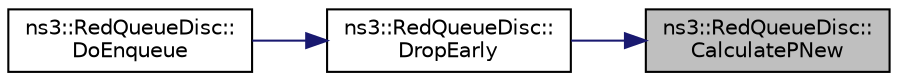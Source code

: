 digraph "ns3::RedQueueDisc::CalculatePNew"
{
 // LATEX_PDF_SIZE
  edge [fontname="Helvetica",fontsize="10",labelfontname="Helvetica",labelfontsize="10"];
  node [fontname="Helvetica",fontsize="10",shape=record];
  rankdir="RL";
  Node1 [label="ns3::RedQueueDisc::\lCalculatePNew",height=0.2,width=0.4,color="black", fillcolor="grey75", style="filled", fontcolor="black",tooltip="Returns a probability using these function parameters for the DropEarly function."];
  Node1 -> Node2 [dir="back",color="midnightblue",fontsize="10",style="solid",fontname="Helvetica"];
  Node2 [label="ns3::RedQueueDisc::\lDropEarly",height=0.2,width=0.4,color="black", fillcolor="white", style="filled",URL="$classns3_1_1_red_queue_disc.html#a8cf68bf93f0ad885f92e32c8269d33d3",tooltip="Check if a packet needs to be dropped due to probability mark."];
  Node2 -> Node3 [dir="back",color="midnightblue",fontsize="10",style="solid",fontname="Helvetica"];
  Node3 [label="ns3::RedQueueDisc::\lDoEnqueue",height=0.2,width=0.4,color="black", fillcolor="white", style="filled",URL="$classns3_1_1_red_queue_disc.html#ae0be138c29bf158336a7a74a90790c2a",tooltip="This function actually enqueues a packet into the queue disc."];
}
